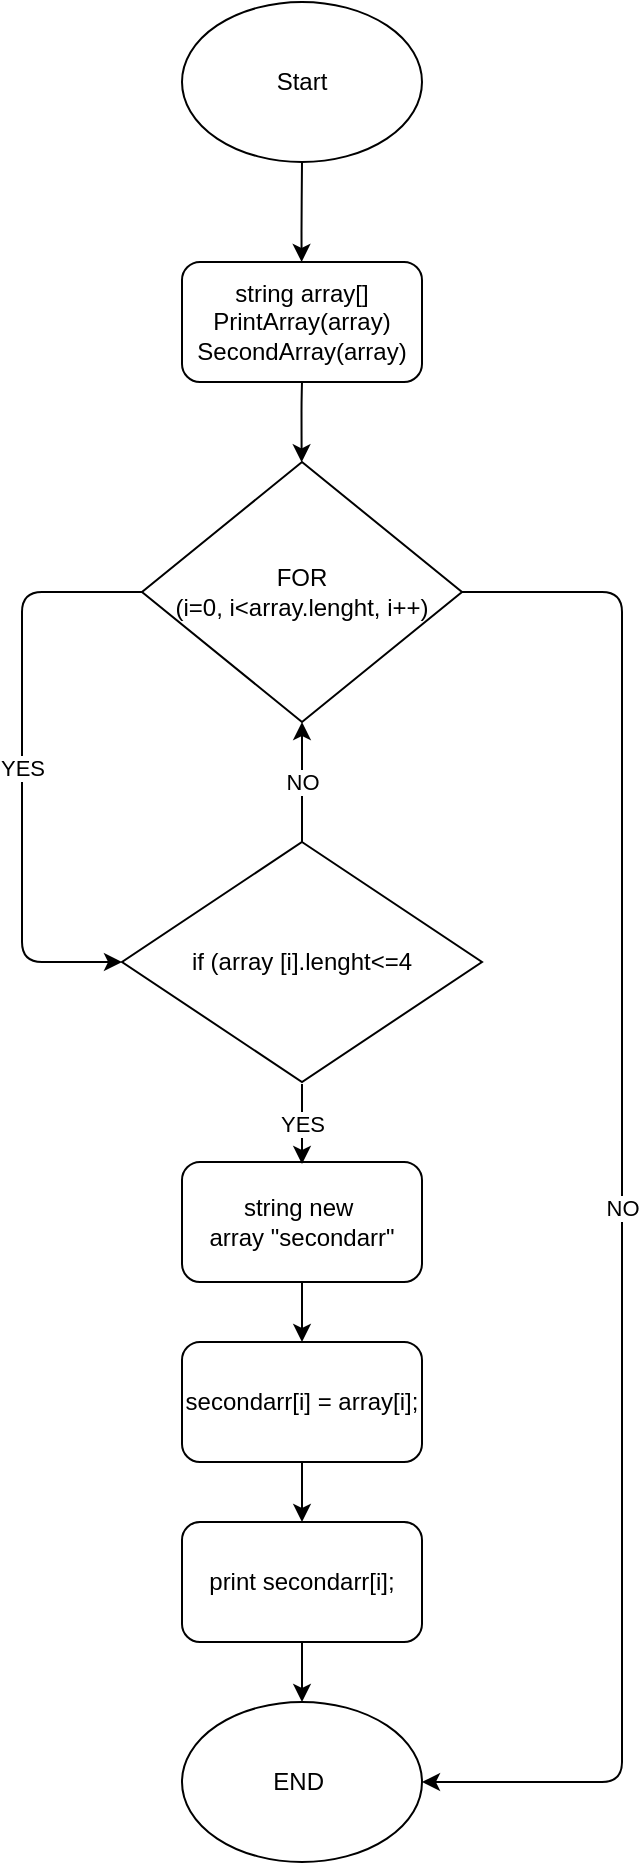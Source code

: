 <mxfile version="20.2.0" type="github"><diagram id="w2EZT8EnpaosfoDeO7j0" name="Страница 7"><mxGraphModel dx="1422" dy="715" grid="1" gridSize="10" guides="1" tooltips="1" connect="1" arrows="1" fold="1" page="1" pageScale="1" pageWidth="827" pageHeight="1169" math="0" shadow="0"><root><mxCell id="0"/><mxCell id="1" parent="0"/><mxCell id="quSs9DzTDqg8F8cXKwxA-2" value="print secondarr[i];" style="rounded=1;whiteSpace=wrap;html=1;" vertex="1" parent="1"><mxGeometry x="290" y="889" width="120" height="60" as="geometry"/></mxCell><mxCell id="quSs9DzTDqg8F8cXKwxA-7" value="string array[]&lt;br&gt;PrintArray(array)&lt;br&gt;SecondArray(array)" style="rounded=1;whiteSpace=wrap;html=1;" vertex="1" parent="1"><mxGeometry x="290" y="259" width="120" height="60" as="geometry"/></mxCell><mxCell id="quSs9DzTDqg8F8cXKwxA-8" value="Start" style="ellipse;whiteSpace=wrap;html=1;" vertex="1" parent="1"><mxGeometry x="290" y="129" width="120" height="80" as="geometry"/></mxCell><mxCell id="quSs9DzTDqg8F8cXKwxA-9" value="&lt;span style=&quot;font-family: &amp;#34;helvetica&amp;#34;&quot;&gt;FOR &lt;br&gt;(i=0, i&amp;lt;array.lenght, i++)&lt;/span&gt;" style="rhombus;whiteSpace=wrap;html=1;" vertex="1" parent="1"><mxGeometry x="270" y="359" width="160" height="130" as="geometry"/></mxCell><mxCell id="quSs9DzTDqg8F8cXKwxA-10" value="if (array [i].lenght&amp;lt;=4" style="rhombus;whiteSpace=wrap;html=1;" vertex="1" parent="1"><mxGeometry x="260" y="549" width="180" height="120" as="geometry"/></mxCell><mxCell id="quSs9DzTDqg8F8cXKwxA-11" value="string new&amp;nbsp;&lt;br&gt;&amp;nbsp;array &quot;secondarr&quot;&amp;nbsp;" style="rounded=1;whiteSpace=wrap;html=1;" vertex="1" parent="1"><mxGeometry x="290" y="709" width="120" height="60" as="geometry"/></mxCell><mxCell id="quSs9DzTDqg8F8cXKwxA-12" value="secondarr[i] = array[i];" style="rounded=1;whiteSpace=wrap;html=1;" vertex="1" parent="1"><mxGeometry x="290" y="799" width="120" height="60" as="geometry"/></mxCell><mxCell id="quSs9DzTDqg8F8cXKwxA-13" value="" style="endArrow=classic;html=1;" edge="1" parent="1" source="quSs9DzTDqg8F8cXKwxA-8" target="quSs9DzTDqg8F8cXKwxA-7"><mxGeometry relative="1" as="geometry"><mxPoint x="349.76" y="229" as="sourcePoint"/><mxPoint x="349.76" y="259" as="targetPoint"/><Array as="points"><mxPoint x="349.76" y="239"/><mxPoint x="349.76" y="249"/></Array></mxGeometry></mxCell><mxCell id="quSs9DzTDqg8F8cXKwxA-14" value="" style="endArrow=classic;html=1;exitX=0.5;exitY=1;exitDx=0;exitDy=0;" edge="1" parent="1" source="quSs9DzTDqg8F8cXKwxA-7" target="quSs9DzTDqg8F8cXKwxA-9"><mxGeometry relative="1" as="geometry"><mxPoint x="350" y="319" as="sourcePoint"/><mxPoint x="349.82" y="349" as="targetPoint"/><Array as="points"><mxPoint x="349.76" y="329"/><mxPoint x="349.76" y="339"/></Array></mxGeometry></mxCell><mxCell id="quSs9DzTDqg8F8cXKwxA-15" value="" style="endArrow=classic;html=1;entryX=0;entryY=0.5;entryDx=0;entryDy=0;exitX=0;exitY=0.5;exitDx=0;exitDy=0;" edge="1" parent="1" source="quSs9DzTDqg8F8cXKwxA-9" target="quSs9DzTDqg8F8cXKwxA-10"><mxGeometry relative="1" as="geometry"><mxPoint x="-200" y="449" as="sourcePoint"/><mxPoint x="140" y="449" as="targetPoint"/><Array as="points"><mxPoint x="210" y="424"/><mxPoint x="210" y="609"/></Array></mxGeometry></mxCell><mxCell id="quSs9DzTDqg8F8cXKwxA-16" value="YES" style="edgeLabel;resizable=0;html=1;align=center;verticalAlign=middle;" connectable="0" vertex="1" parent="quSs9DzTDqg8F8cXKwxA-15"><mxGeometry relative="1" as="geometry"/></mxCell><mxCell id="quSs9DzTDqg8F8cXKwxA-17" value="&lt;span&gt;END&amp;nbsp;&lt;/span&gt;" style="ellipse;whiteSpace=wrap;html=1;" vertex="1" parent="1"><mxGeometry x="290" y="979" width="120" height="80" as="geometry"/></mxCell><mxCell id="quSs9DzTDqg8F8cXKwxA-18" value="" style="endArrow=classic;html=1;entryX=1;entryY=0.5;entryDx=0;entryDy=0;exitX=1;exitY=0.5;exitDx=0;exitDy=0;" edge="1" parent="1" source="quSs9DzTDqg8F8cXKwxA-9" target="quSs9DzTDqg8F8cXKwxA-17"><mxGeometry relative="1" as="geometry"><mxPoint x="50" y="409" as="sourcePoint"/><mxPoint x="210" y="409" as="targetPoint"/><Array as="points"><mxPoint x="510" y="424"/><mxPoint x="510" y="1019"/></Array></mxGeometry></mxCell><mxCell id="quSs9DzTDqg8F8cXKwxA-19" value="NO" style="edgeLabel;resizable=0;html=1;align=center;verticalAlign=middle;" connectable="0" vertex="1" parent="quSs9DzTDqg8F8cXKwxA-18"><mxGeometry relative="1" as="geometry"/></mxCell><mxCell id="quSs9DzTDqg8F8cXKwxA-20" value="" style="endArrow=classic;html=1;exitX=0.5;exitY=1;exitDx=0;exitDy=0;" edge="1" parent="1" source="quSs9DzTDqg8F8cXKwxA-11" target="quSs9DzTDqg8F8cXKwxA-12"><mxGeometry width="50" height="50" relative="1" as="geometry"><mxPoint x="360" y="679" as="sourcePoint"/><mxPoint x="360" y="719" as="targetPoint"/></mxGeometry></mxCell><mxCell id="quSs9DzTDqg8F8cXKwxA-21" value="" style="endArrow=classic;html=1;exitX=0.5;exitY=1;exitDx=0;exitDy=0;" edge="1" parent="1" source="quSs9DzTDqg8F8cXKwxA-12"><mxGeometry width="50" height="50" relative="1" as="geometry"><mxPoint x="370" y="689" as="sourcePoint"/><mxPoint x="350" y="889" as="targetPoint"/></mxGeometry></mxCell><mxCell id="quSs9DzTDqg8F8cXKwxA-22" value="" style="endArrow=classic;html=1;exitX=0.5;exitY=1;exitDx=0;exitDy=0;entryX=0.5;entryY=0;entryDx=0;entryDy=0;" edge="1" parent="1" source="quSs9DzTDqg8F8cXKwxA-2" target="quSs9DzTDqg8F8cXKwxA-17"><mxGeometry width="50" height="50" relative="1" as="geometry"><mxPoint x="360" y="869" as="sourcePoint"/><mxPoint x="360" y="899" as="targetPoint"/></mxGeometry></mxCell><mxCell id="quSs9DzTDqg8F8cXKwxA-33" value="" style="endArrow=classic;html=1;exitX=0.5;exitY=0;exitDx=0;exitDy=0;entryX=0.5;entryY=1;entryDx=0;entryDy=0;" edge="1" parent="1" source="quSs9DzTDqg8F8cXKwxA-10" target="quSs9DzTDqg8F8cXKwxA-9"><mxGeometry relative="1" as="geometry"><mxPoint x="260" y="680" as="sourcePoint"/><mxPoint x="360" y="680" as="targetPoint"/></mxGeometry></mxCell><mxCell id="quSs9DzTDqg8F8cXKwxA-34" value="NO" style="edgeLabel;resizable=0;html=1;align=center;verticalAlign=middle;" connectable="0" vertex="1" parent="quSs9DzTDqg8F8cXKwxA-33"><mxGeometry relative="1" as="geometry"/></mxCell><mxCell id="quSs9DzTDqg8F8cXKwxA-35" value="" style="endArrow=classic;html=1;" edge="1" parent="1"><mxGeometry relative="1" as="geometry"><mxPoint x="350" y="670" as="sourcePoint"/><mxPoint x="350" y="710" as="targetPoint"/></mxGeometry></mxCell><mxCell id="quSs9DzTDqg8F8cXKwxA-36" value="YES" style="edgeLabel;resizable=0;html=1;align=center;verticalAlign=middle;" connectable="0" vertex="1" parent="quSs9DzTDqg8F8cXKwxA-35"><mxGeometry relative="1" as="geometry"/></mxCell></root></mxGraphModel></diagram></mxfile>
